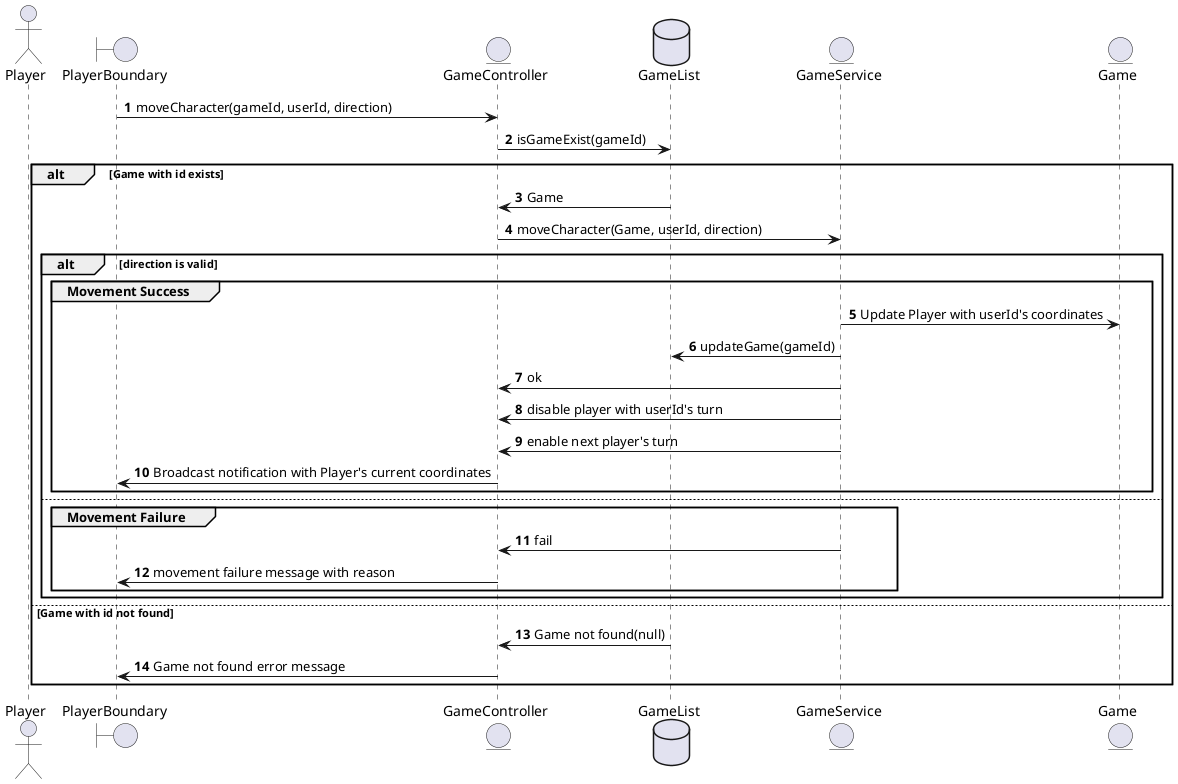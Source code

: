 @startuml

autonumber
actor Player
boundary PlayerBoundary
entity GameController

PlayerBoundary -> GameController: moveCharacter(gameId, userId, direction)
database GameList
entity GameService
entity Game
GameController -> GameList: isGameExist(gameId)

alt Game with id exists
    GameList -> GameController: Game
    GameController -> GameService: moveCharacter(Game, userId, direction)
    alt direction is valid
        group Movement Success
            GameService -> Game: Update Player with userId's coordinates
            GameService -> GameList: updateGame(gameId)
            GameService -> GameController: ok
            GameService -> GameController: disable player with userId's turn
            GameService -> GameController: enable next player's turn
            GameController -> PlayerBoundary: Broadcast notification with Player's current coordinates
        end
    else
        group Movement Failure
            GameService -> GameController: fail
            GameController -> PlayerBoundary: movement failure message with reason
        end
    end
else Game with id not found
    GameList -> GameController: Game not found(null)
    GameController -> PlayerBoundary: Game not found error message
end
@enduml
